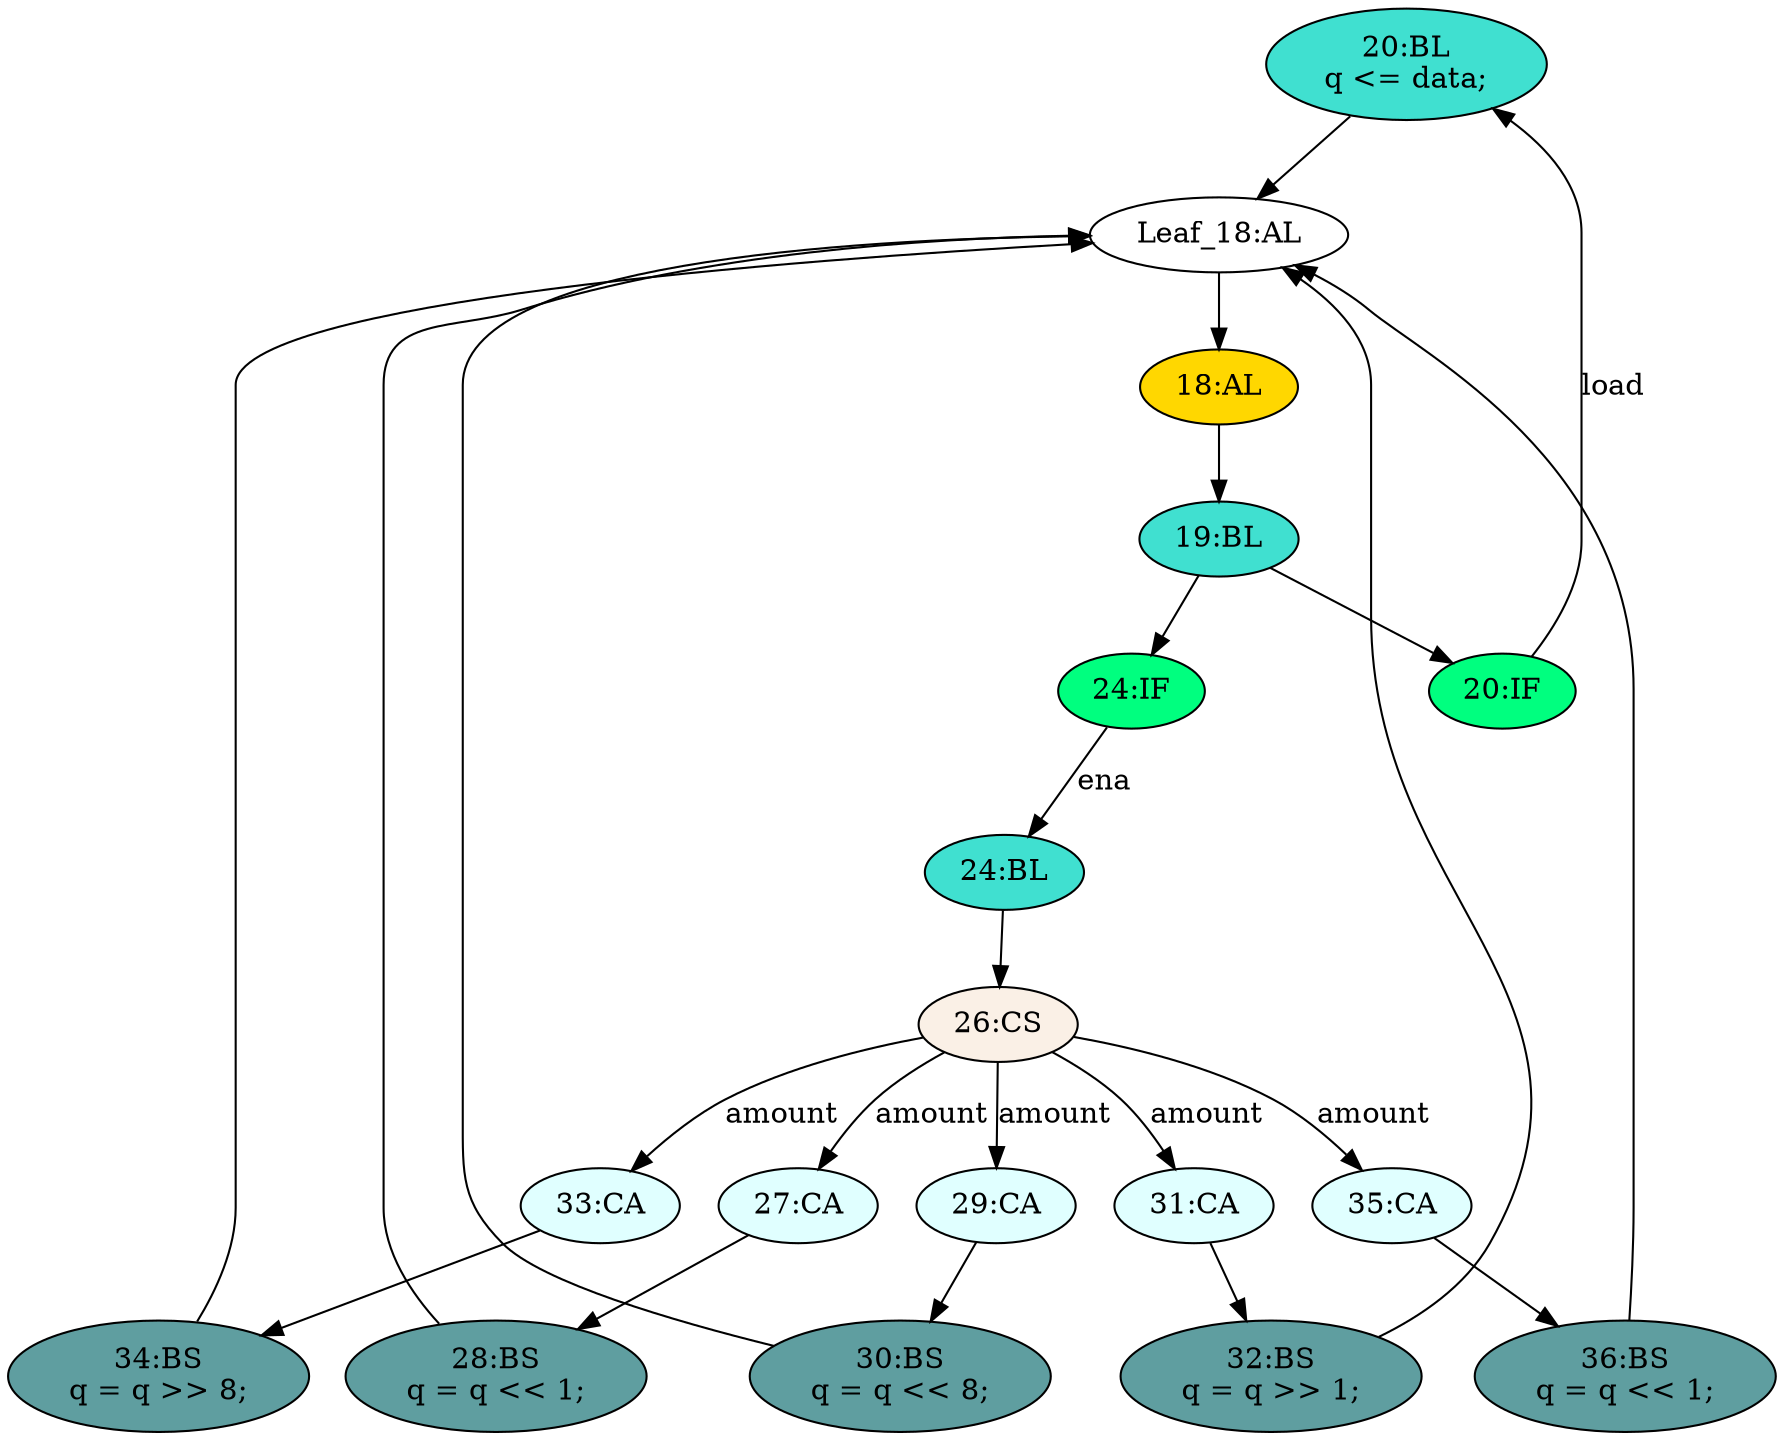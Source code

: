 strict digraph "compose( ,  )" {
	node [label="\N"];
	"20:BL"	[ast="<pyverilog.vparser.ast.Block object at 0x7fc9ec5a3110>",
		fillcolor=turquoise,
		label="20:BL
q <= data;",
		statements="[<pyverilog.vparser.ast.NonblockingSubstitution object at 0x7fc9ec5a3210>]",
		style=filled,
		typ=Block];
	"Leaf_18:AL"	[def_var="['q']",
		label="Leaf_18:AL"];
	"20:BL" -> "Leaf_18:AL"	[cond="[]",
		lineno=None];
	"34:BS"	[ast="<pyverilog.vparser.ast.BlockingSubstitution object at 0x7fc9ec860650>",
		fillcolor=cadetblue,
		label="34:BS
q = q >> 8;",
		statements="[<pyverilog.vparser.ast.BlockingSubstitution object at 0x7fc9ec860650>]",
		style=filled,
		typ=BlockingSubstitution];
	"34:BS" -> "Leaf_18:AL"	[cond="[]",
		lineno=None];
	"32:BS"	[ast="<pyverilog.vparser.ast.BlockingSubstitution object at 0x7fc9ec9c1610>",
		fillcolor=cadetblue,
		label="32:BS
q = q >> 1;",
		statements="[<pyverilog.vparser.ast.BlockingSubstitution object at 0x7fc9ec9c1610>]",
		style=filled,
		typ=BlockingSubstitution];
	"32:BS" -> "Leaf_18:AL"	[cond="[]",
		lineno=None];
	"24:IF"	[ast="<pyverilog.vparser.ast.IfStatement object at 0x7fc9ec5a3610>",
		fillcolor=springgreen,
		label="24:IF",
		statements="[]",
		style=filled,
		typ=IfStatement];
	"24:BL"	[ast="<pyverilog.vparser.ast.Block object at 0x7fc9ec54e290>",
		fillcolor=turquoise,
		label="24:BL",
		statements="[]",
		style=filled,
		typ=Block];
	"24:IF" -> "24:BL"	[cond="['ena']",
		label=ena,
		lineno=24];
	"27:CA"	[ast="<pyverilog.vparser.ast.Case object at 0x7fc9ec5b1150>",
		fillcolor=lightcyan,
		label="27:CA",
		statements="[]",
		style=filled,
		typ=Case];
	"28:BS"	[ast="<pyverilog.vparser.ast.BlockingSubstitution object at 0x7fc9ec5bd6d0>",
		fillcolor=cadetblue,
		label="28:BS
q = q << 1;",
		statements="[<pyverilog.vparser.ast.BlockingSubstitution object at 0x7fc9ec5bd6d0>]",
		style=filled,
		typ=BlockingSubstitution];
	"27:CA" -> "28:BS"	[cond="[]",
		lineno=None];
	"28:BS" -> "Leaf_18:AL"	[cond="[]",
		lineno=None];
	"19:BL"	[ast="<pyverilog.vparser.ast.Block object at 0x7fc9ec5a3890>",
		fillcolor=turquoise,
		label="19:BL",
		statements="[]",
		style=filled,
		typ=Block];
	"19:BL" -> "24:IF"	[cond="[]",
		lineno=None];
	"20:IF"	[ast="<pyverilog.vparser.ast.IfStatement object at 0x7fc9ec5b7090>",
		fillcolor=springgreen,
		label="20:IF",
		statements="[]",
		style=filled,
		typ=IfStatement];
	"19:BL" -> "20:IF"	[cond="[]",
		lineno=None];
	"18:AL"	[ast="<pyverilog.vparser.ast.Always object at 0x7fc9ec5b71d0>",
		clk_sens=True,
		fillcolor=gold,
		label="18:AL",
		sens="['clk']",
		statements="[]",
		style=filled,
		typ=Always,
		use_var="['q', 'ena', 'amount', 'data', 'load']"];
	"Leaf_18:AL" -> "18:AL";
	"35:CA"	[ast="<pyverilog.vparser.ast.Case object at 0x7fc9ec860a50>",
		fillcolor=lightcyan,
		label="35:CA",
		statements="[]",
		style=filled,
		typ=Case];
	"36:BS"	[ast="<pyverilog.vparser.ast.BlockingSubstitution object at 0x7fc9ec458a10>",
		fillcolor=cadetblue,
		label="36:BS
q = q << 1;",
		statements="[<pyverilog.vparser.ast.BlockingSubstitution object at 0x7fc9ec458a10>]",
		style=filled,
		typ=BlockingSubstitution];
	"35:CA" -> "36:BS"	[cond="[]",
		lineno=None];
	"20:IF" -> "20:BL"	[cond="['load']",
		label=load,
		lineno=20];
	"26:CS"	[ast="<pyverilog.vparser.ast.CaseStatement object at 0x7fc9ec860890>",
		fillcolor=linen,
		label="26:CS",
		statements="[]",
		style=filled,
		typ=CaseStatement];
	"24:BL" -> "26:CS"	[cond="[]",
		lineno=None];
	"31:CA"	[ast="<pyverilog.vparser.ast.Case object at 0x7fc9ec5a6150>",
		fillcolor=lightcyan,
		label="31:CA",
		statements="[]",
		style=filled,
		typ=Case];
	"31:CA" -> "32:BS"	[cond="[]",
		lineno=None];
	"30:BS"	[ast="<pyverilog.vparser.ast.BlockingSubstitution object at 0x7fc9ec5a6ad0>",
		fillcolor=cadetblue,
		label="30:BS
q = q << 8;",
		statements="[<pyverilog.vparser.ast.BlockingSubstitution object at 0x7fc9ec5a6ad0>]",
		style=filled,
		typ=BlockingSubstitution];
	"30:BS" -> "Leaf_18:AL"	[cond="[]",
		lineno=None];
	"18:AL" -> "19:BL"	[cond="[]",
		lineno=None];
	"36:BS" -> "Leaf_18:AL"	[cond="[]",
		lineno=None];
	"33:CA"	[ast="<pyverilog.vparser.ast.Case object at 0x7fc9ec91ee50>",
		fillcolor=lightcyan,
		label="33:CA",
		statements="[]",
		style=filled,
		typ=Case];
	"33:CA" -> "34:BS"	[cond="[]",
		lineno=None];
	"26:CS" -> "27:CA"	[cond="['amount']",
		label=amount,
		lineno=26];
	"26:CS" -> "35:CA"	[cond="['amount']",
		label=amount,
		lineno=26];
	"26:CS" -> "31:CA"	[cond="['amount']",
		label=amount,
		lineno=26];
	"26:CS" -> "33:CA"	[cond="['amount']",
		label=amount,
		lineno=26];
	"29:CA"	[ast="<pyverilog.vparser.ast.Case object at 0x7fc9ec5bdc50>",
		fillcolor=lightcyan,
		label="29:CA",
		statements="[]",
		style=filled,
		typ=Case];
	"26:CS" -> "29:CA"	[cond="['amount']",
		label=amount,
		lineno=26];
	"29:CA" -> "30:BS"	[cond="[]",
		lineno=None];
}

